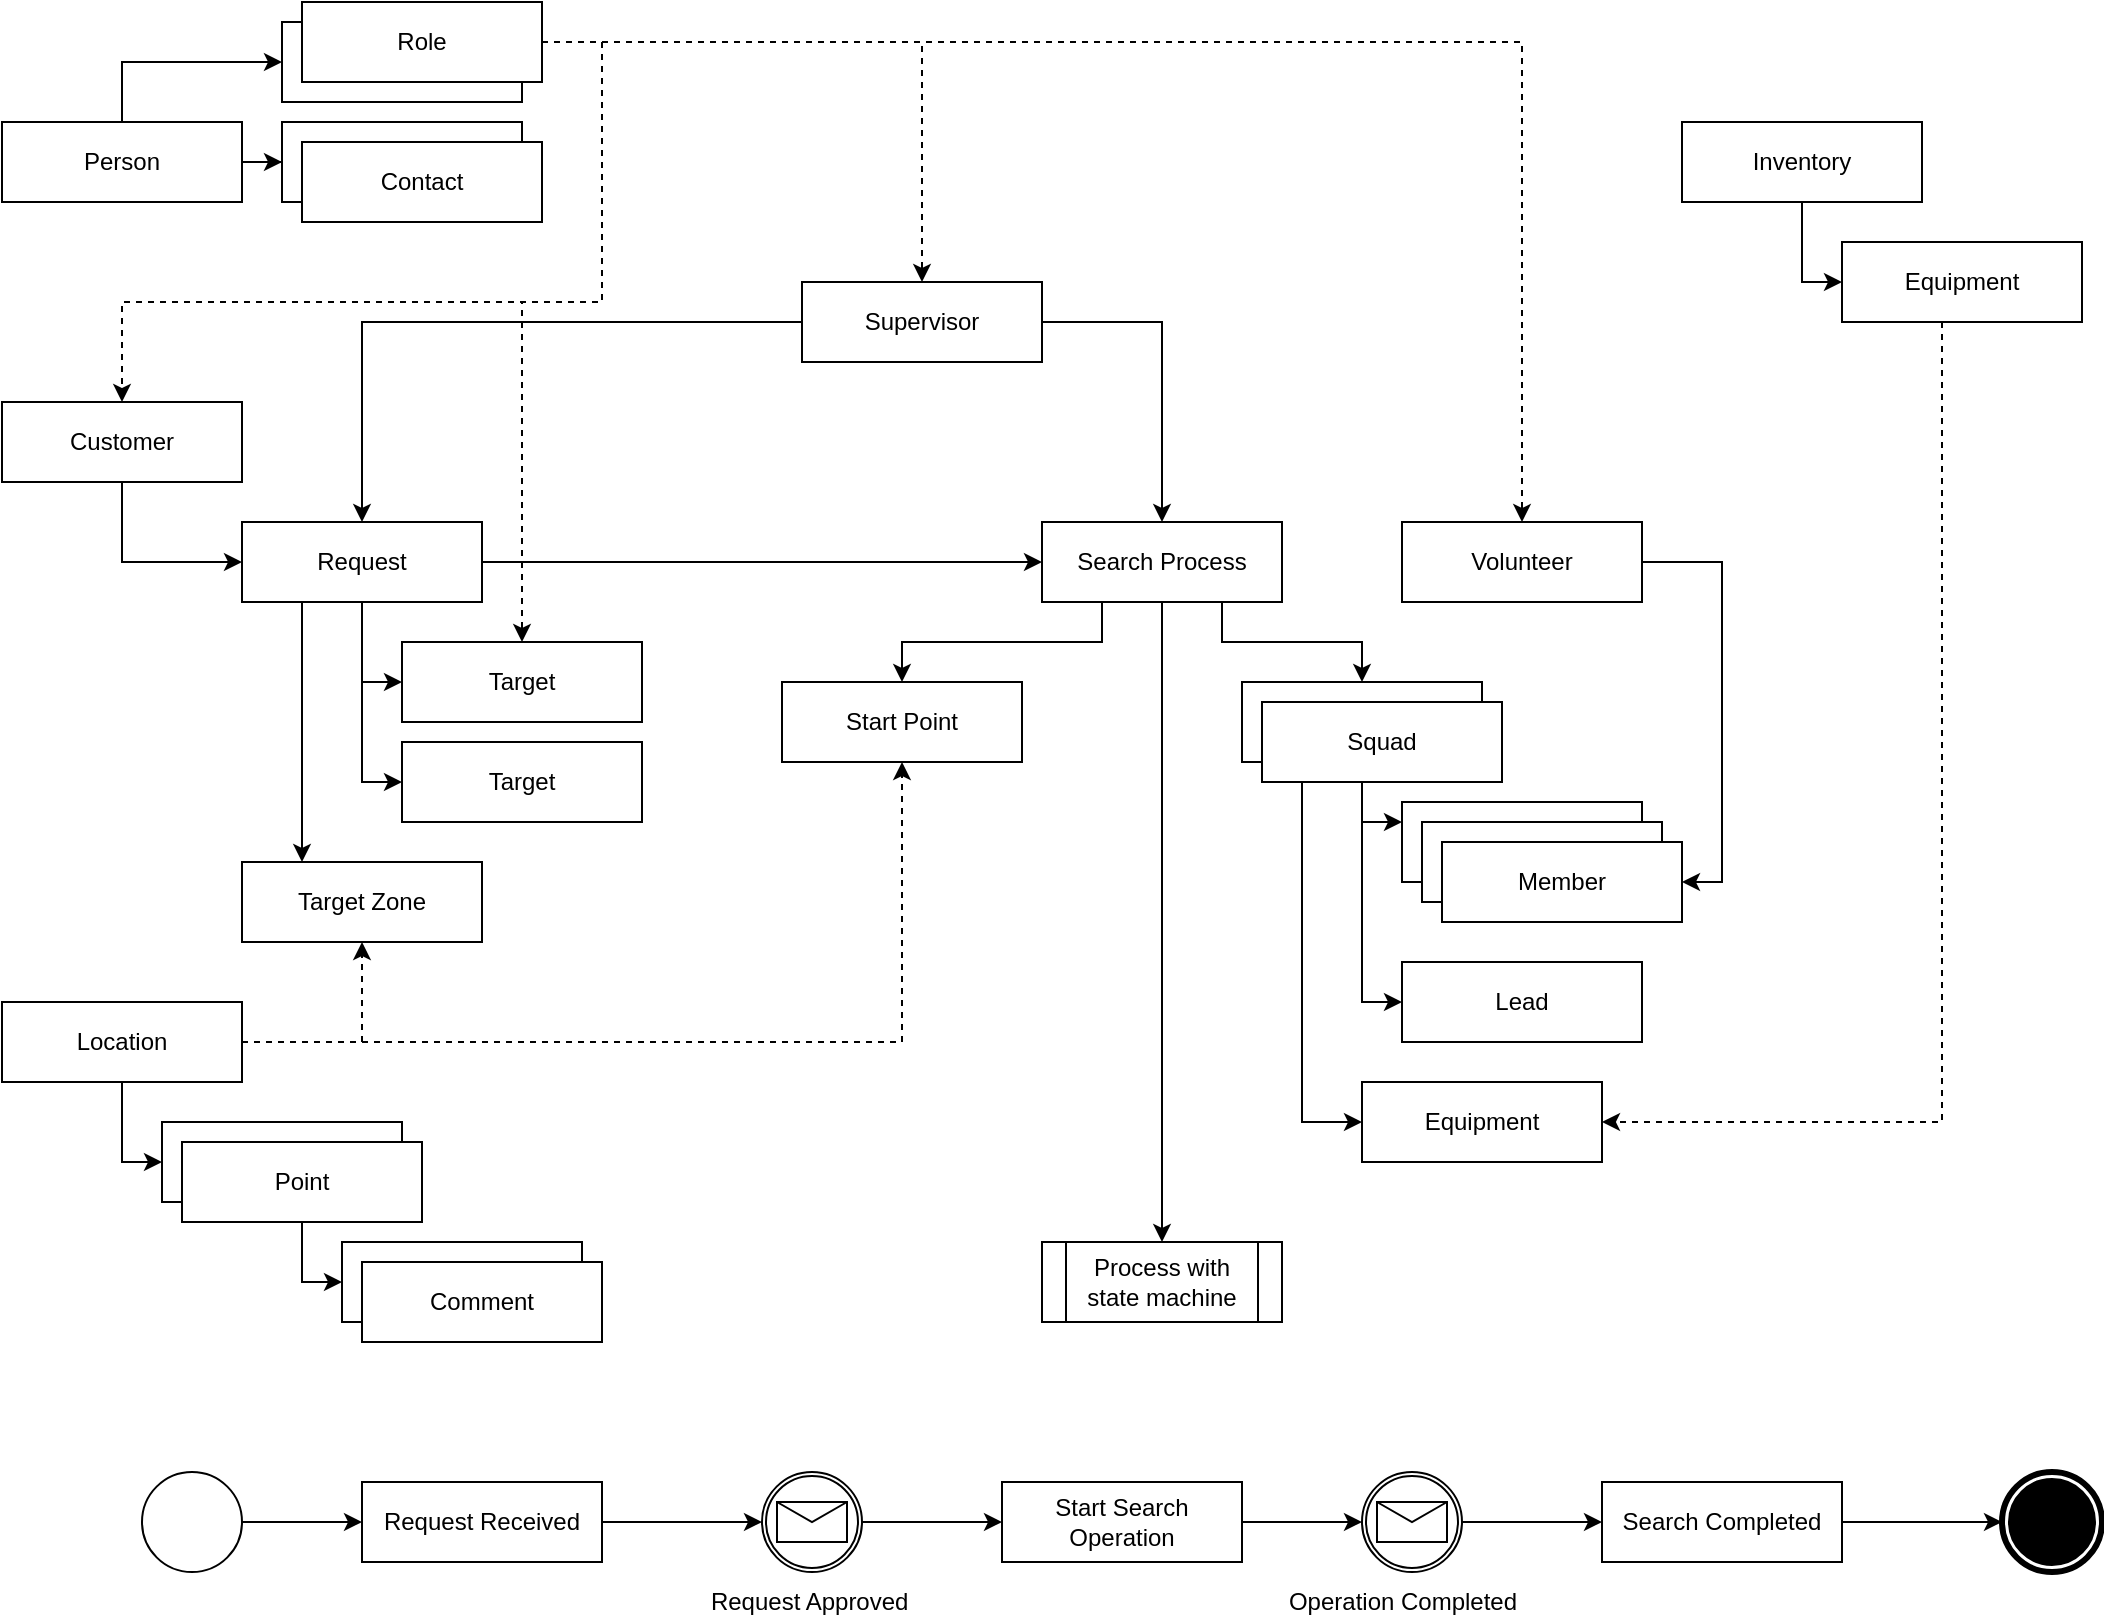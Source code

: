 <mxfile version="14.9.6" type="device" pages="2"><diagram id="KdtRQJucfkazm18ABaqT" name="Modules"><mxGraphModel dx="1024" dy="1428" grid="1" gridSize="10" guides="1" tooltips="1" connect="1" arrows="1" fold="1" page="1" pageScale="1" pageWidth="1169" pageHeight="827" math="0" shadow="0"><root><mxCell id="0"/><mxCell id="1" parent="0"/><mxCell id="B7nvgCFUWbz3gMAjWf-H-6" style="edgeStyle=orthogonalEdgeStyle;rounded=0;orthogonalLoop=1;jettySize=auto;html=1;entryX=0;entryY=0.5;entryDx=0;entryDy=0;" parent="1" source="B7nvgCFUWbz3gMAjWf-H-1" target="B7nvgCFUWbz3gMAjWf-H-4" edge="1"><mxGeometry relative="1" as="geometry"/></mxCell><mxCell id="B7nvgCFUWbz3gMAjWf-H-10" style="edgeStyle=orthogonalEdgeStyle;rounded=0;orthogonalLoop=1;jettySize=auto;html=1;entryX=0;entryY=0.5;entryDx=0;entryDy=0;" parent="1" source="B7nvgCFUWbz3gMAjWf-H-1" target="B7nvgCFUWbz3gMAjWf-H-9" edge="1"><mxGeometry relative="1" as="geometry"/></mxCell><mxCell id="B7nvgCFUWbz3gMAjWf-H-22" style="edgeStyle=orthogonalEdgeStyle;rounded=0;orthogonalLoop=1;jettySize=auto;html=1;entryX=0;entryY=0.5;entryDx=0;entryDy=0;" parent="1" source="B7nvgCFUWbz3gMAjWf-H-1" target="B7nvgCFUWbz3gMAjWf-H-21" edge="1"><mxGeometry relative="1" as="geometry"/></mxCell><mxCell id="B7nvgCFUWbz3gMAjWf-H-30" style="edgeStyle=orthogonalEdgeStyle;rounded=0;orthogonalLoop=1;jettySize=auto;html=1;entryX=0.25;entryY=0;entryDx=0;entryDy=0;" parent="1" source="B7nvgCFUWbz3gMAjWf-H-1" target="B7nvgCFUWbz3gMAjWf-H-29" edge="1"><mxGeometry relative="1" as="geometry"><Array as="points"><mxPoint x="190" y="150"/><mxPoint x="190" y="150"/></Array></mxGeometry></mxCell><mxCell id="B7nvgCFUWbz3gMAjWf-H-1" value="Request" style="rounded=0;whiteSpace=wrap;html=1;" parent="1" vertex="1"><mxGeometry x="160" y="80" width="120" height="40" as="geometry"/></mxCell><mxCell id="B7nvgCFUWbz3gMAjWf-H-8" style="edgeStyle=orthogonalEdgeStyle;rounded=0;orthogonalLoop=1;jettySize=auto;html=1;" parent="1" source="B7nvgCFUWbz3gMAjWf-H-2" target="B7nvgCFUWbz3gMAjWf-H-7" edge="1"><mxGeometry relative="1" as="geometry"/></mxCell><mxCell id="B7nvgCFUWbz3gMAjWf-H-24" style="edgeStyle=orthogonalEdgeStyle;rounded=0;orthogonalLoop=1;jettySize=auto;html=1;entryX=0.5;entryY=0;entryDx=0;entryDy=0;exitX=1;exitY=0.5;exitDx=0;exitDy=0;dashed=1;" parent="1" source="JyZ5vHe0d62HojfslXyS-4" target="B7nvgCFUWbz3gMAjWf-H-20" edge="1"><mxGeometry relative="1" as="geometry"><Array as="points"><mxPoint x="500" y="-160"/></Array></mxGeometry></mxCell><mxCell id="B7nvgCFUWbz3gMAjWf-H-27" style="edgeStyle=orthogonalEdgeStyle;rounded=0;orthogonalLoop=1;jettySize=auto;html=1;dashed=1;exitX=1;exitY=0.5;exitDx=0;exitDy=0;entryX=0.5;entryY=0;entryDx=0;entryDy=0;" parent="1" source="JyZ5vHe0d62HojfslXyS-4" target="B7nvgCFUWbz3gMAjWf-H-25" edge="1"><mxGeometry relative="1" as="geometry"><mxPoint x="70" y="30" as="targetPoint"/><Array as="points"><mxPoint x="340" y="-160"/><mxPoint x="340" y="-30"/><mxPoint x="100" y="-30"/></Array></mxGeometry></mxCell><mxCell id="B7nvgCFUWbz3gMAjWf-H-28" style="edgeStyle=orthogonalEdgeStyle;rounded=0;orthogonalLoop=1;jettySize=auto;html=1;dashed=1;exitX=1;exitY=0.5;exitDx=0;exitDy=0;" parent="1" source="JyZ5vHe0d62HojfslXyS-4" target="B7nvgCFUWbz3gMAjWf-H-4" edge="1"><mxGeometry relative="1" as="geometry"><Array as="points"><mxPoint x="340" y="-160"/><mxPoint x="340" y="-30"/><mxPoint x="300" y="-30"/></Array></mxGeometry></mxCell><mxCell id="B7nvgCFUWbz3gMAjWf-H-41" style="edgeStyle=orthogonalEdgeStyle;rounded=0;orthogonalLoop=1;jettySize=auto;html=1;dashed=1;exitX=1;exitY=0.5;exitDx=0;exitDy=0;entryX=0.5;entryY=0;entryDx=0;entryDy=0;" parent="1" source="JyZ5vHe0d62HojfslXyS-4" target="vub2YXF9Y42yH4G1IhqJ-2" edge="1"><mxGeometry relative="1" as="geometry"><Array as="points"><mxPoint x="800" y="-160"/><mxPoint x="800" y="70"/></Array><mxPoint x="880" y="40" as="targetPoint"/></mxGeometry></mxCell><mxCell id="JyZ5vHe0d62HojfslXyS-3" style="edgeStyle=orthogonalEdgeStyle;rounded=0;orthogonalLoop=1;jettySize=auto;html=1;entryX=0;entryY=0.5;entryDx=0;entryDy=0;" parent="1" source="B7nvgCFUWbz3gMAjWf-H-2" target="JyZ5vHe0d62HojfslXyS-1" edge="1"><mxGeometry relative="1" as="geometry"><Array as="points"><mxPoint x="100" y="-150"/></Array></mxGeometry></mxCell><mxCell id="B7nvgCFUWbz3gMAjWf-H-2" value="Person" style="rounded=0;whiteSpace=wrap;html=1;" parent="1" vertex="1"><mxGeometry x="40" y="-120" width="120" height="40" as="geometry"/></mxCell><mxCell id="B7nvgCFUWbz3gMAjWf-H-4" value="Target" style="rounded=0;whiteSpace=wrap;html=1;" parent="1" vertex="1"><mxGeometry x="240" y="140" width="120" height="40" as="geometry"/></mxCell><mxCell id="B7nvgCFUWbz3gMAjWf-H-7" value="Contact" style="rounded=0;whiteSpace=wrap;html=1;" parent="1" vertex="1"><mxGeometry x="180" y="-120" width="120" height="40" as="geometry"/></mxCell><mxCell id="B7nvgCFUWbz3gMAjWf-H-9" value="Target" style="rounded=0;whiteSpace=wrap;html=1;" parent="1" vertex="1"><mxGeometry x="240" y="190" width="120" height="40" as="geometry"/></mxCell><mxCell id="B7nvgCFUWbz3gMAjWf-H-14" style="edgeStyle=orthogonalEdgeStyle;rounded=0;orthogonalLoop=1;jettySize=auto;html=1;entryX=0;entryY=0.5;entryDx=0;entryDy=0;" parent="1" source="B7nvgCFUWbz3gMAjWf-H-11" target="B7nvgCFUWbz3gMAjWf-H-13" edge="1"><mxGeometry relative="1" as="geometry"/></mxCell><mxCell id="B7nvgCFUWbz3gMAjWf-H-31" style="edgeStyle=orthogonalEdgeStyle;rounded=0;orthogonalLoop=1;jettySize=auto;html=1;entryX=0.5;entryY=1;entryDx=0;entryDy=0;exitX=1;exitY=0.5;exitDx=0;exitDy=0;dashed=1;" parent="1" source="B7nvgCFUWbz3gMAjWf-H-11" target="B7nvgCFUWbz3gMAjWf-H-29" edge="1"><mxGeometry relative="1" as="geometry"/></mxCell><mxCell id="B7nvgCFUWbz3gMAjWf-H-36" style="edgeStyle=orthogonalEdgeStyle;rounded=0;orthogonalLoop=1;jettySize=auto;html=1;entryX=0.5;entryY=1;entryDx=0;entryDy=0;dashed=1;" parent="1" source="B7nvgCFUWbz3gMAjWf-H-11" target="B7nvgCFUWbz3gMAjWf-H-32" edge="1"><mxGeometry relative="1" as="geometry"/></mxCell><mxCell id="B7nvgCFUWbz3gMAjWf-H-11" value="Location" style="rounded=0;whiteSpace=wrap;html=1;" parent="1" vertex="1"><mxGeometry x="40" y="320" width="120" height="40" as="geometry"/></mxCell><mxCell id="B7nvgCFUWbz3gMAjWf-H-13" value="Point" style="rounded=0;whiteSpace=wrap;html=1;" parent="1" vertex="1"><mxGeometry x="120" y="380" width="120" height="40" as="geometry"/></mxCell><mxCell id="B7nvgCFUWbz3gMAjWf-H-17" style="edgeStyle=orthogonalEdgeStyle;rounded=0;orthogonalLoop=1;jettySize=auto;html=1;entryX=0;entryY=0.5;entryDx=0;entryDy=0;" parent="1" source="B7nvgCFUWbz3gMAjWf-H-15" target="B7nvgCFUWbz3gMAjWf-H-16" edge="1"><mxGeometry relative="1" as="geometry"/></mxCell><mxCell id="B7nvgCFUWbz3gMAjWf-H-15" value="Point" style="rounded=0;whiteSpace=wrap;html=1;" parent="1" vertex="1"><mxGeometry x="130" y="390" width="120" height="40" as="geometry"/></mxCell><mxCell id="B7nvgCFUWbz3gMAjWf-H-16" value="Comment" style="rounded=0;whiteSpace=wrap;html=1;" parent="1" vertex="1"><mxGeometry x="210" y="440" width="120" height="40" as="geometry"/></mxCell><mxCell id="B7nvgCFUWbz3gMAjWf-H-23" style="edgeStyle=orthogonalEdgeStyle;rounded=0;orthogonalLoop=1;jettySize=auto;html=1;entryX=0.5;entryY=0;entryDx=0;entryDy=0;" parent="1" source="B7nvgCFUWbz3gMAjWf-H-20" target="B7nvgCFUWbz3gMAjWf-H-21" edge="1"><mxGeometry relative="1" as="geometry"><Array as="points"><mxPoint x="620" y="-20"/></Array></mxGeometry></mxCell><mxCell id="8HDO6G3wAGxsyHpPZNoE-1" style="edgeStyle=orthogonalEdgeStyle;rounded=0;orthogonalLoop=1;jettySize=auto;html=1;entryX=0.5;entryY=0;entryDx=0;entryDy=0;" parent="1" source="B7nvgCFUWbz3gMAjWf-H-20" target="B7nvgCFUWbz3gMAjWf-H-1" edge="1"><mxGeometry relative="1" as="geometry"/></mxCell><mxCell id="B7nvgCFUWbz3gMAjWf-H-20" value="Supervisor" style="rounded=0;whiteSpace=wrap;html=1;" parent="1" vertex="1"><mxGeometry x="440" y="-40" width="120" height="40" as="geometry"/></mxCell><mxCell id="B7nvgCFUWbz3gMAjWf-H-33" style="edgeStyle=orthogonalEdgeStyle;rounded=0;orthogonalLoop=1;jettySize=auto;html=1;exitX=0.25;exitY=1;exitDx=0;exitDy=0;" parent="1" source="B7nvgCFUWbz3gMAjWf-H-21" target="B7nvgCFUWbz3gMAjWf-H-32" edge="1"><mxGeometry relative="1" as="geometry"><Array as="points"><mxPoint x="590" y="140"/><mxPoint x="490" y="140"/></Array></mxGeometry></mxCell><mxCell id="B7nvgCFUWbz3gMAjWf-H-35" style="edgeStyle=orthogonalEdgeStyle;rounded=0;orthogonalLoop=1;jettySize=auto;html=1;exitX=0.75;exitY=1;exitDx=0;exitDy=0;" parent="1" source="B7nvgCFUWbz3gMAjWf-H-21" target="B7nvgCFUWbz3gMAjWf-H-34" edge="1"><mxGeometry relative="1" as="geometry"/></mxCell><mxCell id="B7nvgCFUWbz3gMAjWf-H-51" style="edgeStyle=orthogonalEdgeStyle;rounded=0;orthogonalLoop=1;jettySize=auto;html=1;entryX=0.5;entryY=0;entryDx=0;entryDy=0;" parent="1" source="B7nvgCFUWbz3gMAjWf-H-21" target="B7nvgCFUWbz3gMAjWf-H-50" edge="1"><mxGeometry relative="1" as="geometry"/></mxCell><mxCell id="B7nvgCFUWbz3gMAjWf-H-21" value="Search Process" style="rounded=0;whiteSpace=wrap;html=1;" parent="1" vertex="1"><mxGeometry x="560" y="80" width="120" height="40" as="geometry"/></mxCell><mxCell id="B7nvgCFUWbz3gMAjWf-H-26" style="edgeStyle=orthogonalEdgeStyle;rounded=0;orthogonalLoop=1;jettySize=auto;html=1;entryX=0;entryY=0.5;entryDx=0;entryDy=0;" parent="1" source="B7nvgCFUWbz3gMAjWf-H-25" target="B7nvgCFUWbz3gMAjWf-H-1" edge="1"><mxGeometry relative="1" as="geometry"/></mxCell><mxCell id="B7nvgCFUWbz3gMAjWf-H-25" value="Customer" style="rounded=0;whiteSpace=wrap;html=1;" parent="1" vertex="1"><mxGeometry x="40" y="20" width="120" height="40" as="geometry"/></mxCell><mxCell id="B7nvgCFUWbz3gMAjWf-H-29" value="Target Zone" style="rounded=0;whiteSpace=wrap;html=1;" parent="1" vertex="1"><mxGeometry x="160" y="250" width="120" height="40" as="geometry"/></mxCell><mxCell id="B7nvgCFUWbz3gMAjWf-H-32" value="Start Point" style="rounded=0;whiteSpace=wrap;html=1;" parent="1" vertex="1"><mxGeometry x="430" y="160" width="120" height="40" as="geometry"/></mxCell><mxCell id="B7nvgCFUWbz3gMAjWf-H-38" style="edgeStyle=orthogonalEdgeStyle;rounded=0;orthogonalLoop=1;jettySize=auto;html=1;entryX=0;entryY=0.25;entryDx=0;entryDy=0;" parent="1" source="B7nvgCFUWbz3gMAjWf-H-34" target="B7nvgCFUWbz3gMAjWf-H-37" edge="1"><mxGeometry relative="1" as="geometry"/></mxCell><mxCell id="B7nvgCFUWbz3gMAjWf-H-43" style="edgeStyle=orthogonalEdgeStyle;rounded=0;orthogonalLoop=1;jettySize=auto;html=1;entryX=0;entryY=0.5;entryDx=0;entryDy=0;" parent="1" source="B7nvgCFUWbz3gMAjWf-H-34" target="B7nvgCFUWbz3gMAjWf-H-42" edge="1"><mxGeometry relative="1" as="geometry"/></mxCell><mxCell id="B7nvgCFUWbz3gMAjWf-H-45" style="edgeStyle=orthogonalEdgeStyle;rounded=0;orthogonalLoop=1;jettySize=auto;html=1;entryX=0;entryY=0.5;entryDx=0;entryDy=0;exitX=0.25;exitY=1;exitDx=0;exitDy=0;" parent="1" source="B7nvgCFUWbz3gMAjWf-H-34" target="B7nvgCFUWbz3gMAjWf-H-44" edge="1"><mxGeometry relative="1" as="geometry"/></mxCell><mxCell id="B7nvgCFUWbz3gMAjWf-H-34" value="Squad" style="rounded=0;whiteSpace=wrap;html=1;" parent="1" vertex="1"><mxGeometry x="660" y="160" width="120" height="40" as="geometry"/></mxCell><mxCell id="B7nvgCFUWbz3gMAjWf-H-37" value="Volunteer" style="rounded=0;whiteSpace=wrap;html=1;" parent="1" vertex="1"><mxGeometry x="740" y="220" width="120" height="40" as="geometry"/></mxCell><mxCell id="B7nvgCFUWbz3gMAjWf-H-39" value="Volunteer" style="rounded=0;whiteSpace=wrap;html=1;" parent="1" vertex="1"><mxGeometry x="750" y="230" width="120" height="40" as="geometry"/></mxCell><mxCell id="B7nvgCFUWbz3gMAjWf-H-40" value="Member" style="rounded=0;whiteSpace=wrap;html=1;" parent="1" vertex="1"><mxGeometry x="760" y="240" width="120" height="40" as="geometry"/></mxCell><mxCell id="B7nvgCFUWbz3gMAjWf-H-42" value="Lead" style="rounded=0;whiteSpace=wrap;html=1;" parent="1" vertex="1"><mxGeometry x="740" y="300" width="120" height="40" as="geometry"/></mxCell><mxCell id="B7nvgCFUWbz3gMAjWf-H-44" value="Equipment" style="rounded=0;whiteSpace=wrap;html=1;" parent="1" vertex="1"><mxGeometry x="720" y="360" width="120" height="40" as="geometry"/></mxCell><mxCell id="B7nvgCFUWbz3gMAjWf-H-48" style="edgeStyle=orthogonalEdgeStyle;rounded=0;orthogonalLoop=1;jettySize=auto;html=1;entryX=0;entryY=0.5;entryDx=0;entryDy=0;" parent="1" source="B7nvgCFUWbz3gMAjWf-H-46" target="B7nvgCFUWbz3gMAjWf-H-47" edge="1"><mxGeometry relative="1" as="geometry"/></mxCell><mxCell id="B7nvgCFUWbz3gMAjWf-H-46" value="Inventory" style="rounded=0;whiteSpace=wrap;html=1;" parent="1" vertex="1"><mxGeometry x="880" y="-120" width="120" height="40" as="geometry"/></mxCell><mxCell id="B7nvgCFUWbz3gMAjWf-H-49" style="edgeStyle=orthogonalEdgeStyle;rounded=0;orthogonalLoop=1;jettySize=auto;html=1;entryX=1;entryY=0.5;entryDx=0;entryDy=0;dashed=1;" parent="1" source="B7nvgCFUWbz3gMAjWf-H-47" target="B7nvgCFUWbz3gMAjWf-H-44" edge="1"><mxGeometry relative="1" as="geometry"><Array as="points"><mxPoint x="1010" y="380"/></Array></mxGeometry></mxCell><mxCell id="B7nvgCFUWbz3gMAjWf-H-47" value="Equipment" style="rounded=0;whiteSpace=wrap;html=1;" parent="1" vertex="1"><mxGeometry x="960" y="-60" width="120" height="40" as="geometry"/></mxCell><mxCell id="B7nvgCFUWbz3gMAjWf-H-50" value="Process with state machine" style="shape=process;whiteSpace=wrap;html=1;backgroundOutline=1;" parent="1" vertex="1"><mxGeometry x="560" y="440" width="120" height="40" as="geometry"/></mxCell><mxCell id="B7nvgCFUWbz3gMAjWf-H-54" style="edgeStyle=orthogonalEdgeStyle;rounded=0;orthogonalLoop=1;jettySize=auto;html=1;entryX=0;entryY=0.5;entryDx=0;entryDy=0;exitX=1;exitY=0.5;exitDx=0;exitDy=0;exitPerimeter=0;" parent="1" source="B7nvgCFUWbz3gMAjWf-H-56" target="B7nvgCFUWbz3gMAjWf-H-53" edge="1"><mxGeometry relative="1" as="geometry"><mxPoint x="160" y="580" as="sourcePoint"/></mxGeometry></mxCell><mxCell id="B7nvgCFUWbz3gMAjWf-H-79" style="edgeStyle=orthogonalEdgeStyle;rounded=0;orthogonalLoop=1;jettySize=auto;html=1;" parent="1" source="B7nvgCFUWbz3gMAjWf-H-53" target="B7nvgCFUWbz3gMAjWf-H-78" edge="1"><mxGeometry relative="1" as="geometry"/></mxCell><mxCell id="B7nvgCFUWbz3gMAjWf-H-53" value="Request Received" style="rounded=0;whiteSpace=wrap;html=1;" parent="1" vertex="1"><mxGeometry x="220" y="560" width="120" height="40" as="geometry"/></mxCell><mxCell id="B7nvgCFUWbz3gMAjWf-H-56" value="" style="points=[[0.145,0.145,0],[0.5,0,0],[0.855,0.145,0],[1,0.5,0],[0.855,0.855,0],[0.5,1,0],[0.145,0.855,0],[0,0.5,0]];shape=mxgraph.bpmn.event;html=1;verticalLabelPosition=bottom;labelBackgroundColor=#ffffff;verticalAlign=top;align=center;perimeter=ellipsePerimeter;outlineConnect=0;aspect=fixed;outline=standard;symbol=general;" parent="1" vertex="1"><mxGeometry x="110" y="555" width="50" height="50" as="geometry"/></mxCell><mxCell id="B7nvgCFUWbz3gMAjWf-H-76" style="edgeStyle=orthogonalEdgeStyle;rounded=0;orthogonalLoop=1;jettySize=auto;html=1;entryX=0;entryY=0.5;entryDx=0;entryDy=0;entryPerimeter=0;" parent="1" source="B7nvgCFUWbz3gMAjWf-H-62" target="B7nvgCFUWbz3gMAjWf-H-67" edge="1"><mxGeometry relative="1" as="geometry"/></mxCell><mxCell id="B7nvgCFUWbz3gMAjWf-H-62" value="Start Search Operation" style="rounded=0;whiteSpace=wrap;html=1;" parent="1" vertex="1"><mxGeometry x="540" y="560" width="120" height="40" as="geometry"/></mxCell><mxCell id="B7nvgCFUWbz3gMAjWf-H-77" style="edgeStyle=orthogonalEdgeStyle;rounded=0;orthogonalLoop=1;jettySize=auto;html=1;entryX=0;entryY=0.5;entryDx=0;entryDy=0;" parent="1" source="B7nvgCFUWbz3gMAjWf-H-67" target="B7nvgCFUWbz3gMAjWf-H-70" edge="1"><mxGeometry relative="1" as="geometry"/></mxCell><mxCell id="B7nvgCFUWbz3gMAjWf-H-67" value="" style="points=[[0.145,0.145,0],[0.5,0,0],[0.855,0.145,0],[1,0.5,0],[0.855,0.855,0],[0.5,1,0],[0.145,0.855,0],[0,0.5,0]];shape=mxgraph.bpmn.event;html=1;verticalLabelPosition=bottom;labelBackgroundColor=#ffffff;verticalAlign=top;align=center;perimeter=ellipsePerimeter;outlineConnect=0;aspect=fixed;outline=catching;symbol=message;" parent="1" vertex="1"><mxGeometry x="720" y="555" width="50" height="50" as="geometry"/></mxCell><mxCell id="B7nvgCFUWbz3gMAjWf-H-75" style="edgeStyle=orthogonalEdgeStyle;rounded=0;orthogonalLoop=1;jettySize=auto;html=1;entryX=0;entryY=0.5;entryDx=0;entryDy=0;entryPerimeter=0;" parent="1" source="B7nvgCFUWbz3gMAjWf-H-70" target="B7nvgCFUWbz3gMAjWf-H-74" edge="1"><mxGeometry relative="1" as="geometry"/></mxCell><mxCell id="B7nvgCFUWbz3gMAjWf-H-70" value="Search Completed" style="rounded=0;whiteSpace=wrap;html=1;" parent="1" vertex="1"><mxGeometry x="840" y="560" width="120" height="40" as="geometry"/></mxCell><mxCell id="B7nvgCFUWbz3gMAjWf-H-74" value="" style="points=[[0.145,0.145,0],[0.5,0,0],[0.855,0.145,0],[1,0.5,0],[0.855,0.855,0],[0.5,1,0],[0.145,0.855,0],[0,0.5,0]];shape=mxgraph.bpmn.event;html=1;verticalLabelPosition=bottom;labelBackgroundColor=#ffffff;verticalAlign=top;align=center;perimeter=ellipsePerimeter;outlineConnect=0;aspect=fixed;outline=end;symbol=terminate;" parent="1" vertex="1"><mxGeometry x="1040" y="555" width="50" height="50" as="geometry"/></mxCell><mxCell id="B7nvgCFUWbz3gMAjWf-H-80" style="edgeStyle=orthogonalEdgeStyle;rounded=0;orthogonalLoop=1;jettySize=auto;html=1;" parent="1" source="B7nvgCFUWbz3gMAjWf-H-78" target="B7nvgCFUWbz3gMAjWf-H-62" edge="1"><mxGeometry relative="1" as="geometry"/></mxCell><mxCell id="B7nvgCFUWbz3gMAjWf-H-78" value="" style="points=[[0.145,0.145,0],[0.5,0,0],[0.855,0.145,0],[1,0.5,0],[0.855,0.855,0],[0.5,1,0],[0.145,0.855,0],[0,0.5,0]];shape=mxgraph.bpmn.event;html=1;verticalLabelPosition=bottom;labelBackgroundColor=#ffffff;verticalAlign=top;align=center;perimeter=ellipsePerimeter;outlineConnect=0;aspect=fixed;outline=catching;symbol=message;" parent="1" vertex="1"><mxGeometry x="420" y="555" width="50" height="50" as="geometry"/></mxCell><mxCell id="B7nvgCFUWbz3gMAjWf-H-81" value="Request Approved&amp;nbsp;" style="text;html=1;align=center;verticalAlign=middle;resizable=0;points=[];autosize=1;strokeColor=none;" parent="1" vertex="1"><mxGeometry x="385" y="610" width="120" height="20" as="geometry"/></mxCell><mxCell id="B7nvgCFUWbz3gMAjWf-H-82" value="Operation Completed" style="text;html=1;align=center;verticalAlign=middle;resizable=0;points=[];autosize=1;strokeColor=none;" parent="1" vertex="1"><mxGeometry x="675" y="610" width="130" height="20" as="geometry"/></mxCell><mxCell id="JyZ5vHe0d62HojfslXyS-1" value="Role" style="rounded=0;whiteSpace=wrap;html=1;" parent="1" vertex="1"><mxGeometry x="180" y="-170" width="120" height="40" as="geometry"/></mxCell><mxCell id="JyZ5vHe0d62HojfslXyS-4" value="Role" style="rounded=0;whiteSpace=wrap;html=1;" parent="1" vertex="1"><mxGeometry x="190" y="-180" width="120" height="40" as="geometry"/></mxCell><mxCell id="JyZ5vHe0d62HojfslXyS-5" value="Contact" style="rounded=0;whiteSpace=wrap;html=1;" parent="1" vertex="1"><mxGeometry x="190" y="-110" width="120" height="40" as="geometry"/></mxCell><mxCell id="JyZ5vHe0d62HojfslXyS-6" value="Comment" style="rounded=0;whiteSpace=wrap;html=1;" parent="1" vertex="1"><mxGeometry x="220" y="450" width="120" height="40" as="geometry"/></mxCell><mxCell id="vub2YXF9Y42yH4G1IhqJ-1" value="Squad" style="rounded=0;whiteSpace=wrap;html=1;" parent="1" vertex="1"><mxGeometry x="670" y="170" width="120" height="40" as="geometry"/></mxCell><mxCell id="vub2YXF9Y42yH4G1IhqJ-3" style="edgeStyle=orthogonalEdgeStyle;rounded=0;orthogonalLoop=1;jettySize=auto;html=1;entryX=1;entryY=0.5;entryDx=0;entryDy=0;" parent="1" source="vub2YXF9Y42yH4G1IhqJ-2" target="B7nvgCFUWbz3gMAjWf-H-40" edge="1"><mxGeometry relative="1" as="geometry"><Array as="points"><mxPoint x="900" y="100"/><mxPoint x="900" y="260"/></Array></mxGeometry></mxCell><mxCell id="vub2YXF9Y42yH4G1IhqJ-2" value="Volunteer" style="rounded=0;whiteSpace=wrap;html=1;" parent="1" vertex="1"><mxGeometry x="740" y="80" width="120" height="40" as="geometry"/></mxCell></root></mxGraphModel></diagram><diagram id="NUiuAb4F3-JEJMmQn4fz" name="Person Flow"><mxGraphModel dx="1024" dy="601" grid="1" gridSize="10" guides="1" tooltips="1" connect="1" arrows="1" fold="1" page="1" pageScale="1" pageWidth="1169" pageHeight="827" math="0" shadow="0"><root><mxCell id="b0l6R2EjC7RRXxZMcc5v-0"/><mxCell id="b0l6R2EjC7RRXxZMcc5v-1" parent="b0l6R2EjC7RRXxZMcc5v-0"/><mxCell id="b0l6R2EjC7RRXxZMcc5v-2" value="Actor" style="shape=umlActor;verticalLabelPosition=bottom;verticalAlign=top;html=1;outlineConnect=0;" vertex="1" parent="b0l6R2EjC7RRXxZMcc5v-1"><mxGeometry x="130" y="110" width="30" height="60" as="geometry"/></mxCell><mxCell id="b0l6R2EjC7RRXxZMcc5v-3" value="" style="endArrow=none;html=1;" edge="1" parent="b0l6R2EjC7RRXxZMcc5v-1"><mxGeometry width="50" height="50" relative="1" as="geometry"><mxPoint x="200" y="410" as="sourcePoint"/><mxPoint x="200" y="70" as="targetPoint"/></mxGeometry></mxCell><mxCell id="b0l6R2EjC7RRXxZMcc5v-4" value="" style="endArrow=none;html=1;" edge="1" parent="b0l6R2EjC7RRXxZMcc5v-1"><mxGeometry width="50" height="50" relative="1" as="geometry"><mxPoint x="480" y="410" as="sourcePoint"/><mxPoint x="480" y="70" as="targetPoint"/></mxGeometry></mxCell><mxCell id="b0l6R2EjC7RRXxZMcc5v-5" value="User" style="text;html=1;align=center;verticalAlign=middle;resizable=0;points=[];autosize=1;strokeColor=none;" vertex="1" parent="b0l6R2EjC7RRXxZMcc5v-1"><mxGeometry x="160" y="60" width="40" height="20" as="geometry"/></mxCell><mxCell id="b0l6R2EjC7RRXxZMcc5v-6" value="SRS" style="text;html=1;align=center;verticalAlign=middle;resizable=0;points=[];autosize=1;strokeColor=none;" vertex="1" parent="b0l6R2EjC7RRXxZMcc5v-1"><mxGeometry x="480" y="60" width="40" height="20" as="geometry"/></mxCell><mxCell id="b0l6R2EjC7RRXxZMcc5v-7" value="" style="endArrow=classic;html=1;" edge="1" parent="b0l6R2EjC7RRXxZMcc5v-1"><mxGeometry width="50" height="50" relative="1" as="geometry"><mxPoint x="200" y="120" as="sourcePoint"/><mxPoint x="480" y="120" as="targetPoint"/></mxGeometry></mxCell><mxCell id="b0l6R2EjC7RRXxZMcc5v-8" value="register" style="text;html=1;align=center;verticalAlign=middle;resizable=0;points=[];autosize=1;strokeColor=none;" vertex="1" parent="b0l6R2EjC7RRXxZMcc5v-1"><mxGeometry x="290" y="100" width="60" height="20" as="geometry"/></mxCell><mxCell id="b0l6R2EjC7RRXxZMcc5v-10" value="" style="rounded=0;whiteSpace=wrap;html=1;" vertex="1" parent="b0l6R2EjC7RRXxZMcc5v-1"><mxGeometry x="480" y="120" width="10" height="40" as="geometry"/></mxCell><mxCell id="b0l6R2EjC7RRXxZMcc5v-11" value="" style="endArrow=none;html=1;" edge="1" parent="b0l6R2EjC7RRXxZMcc5v-1"><mxGeometry width="50" height="50" relative="1" as="geometry"><mxPoint x="680" y="410" as="sourcePoint"/><mxPoint x="680" y="70" as="targetPoint"/></mxGeometry></mxCell><mxCell id="b0l6R2EjC7RRXxZMcc5v-12" value="" style="endArrow=classic;html=1;exitX=0.75;exitY=0;exitDx=0;exitDy=0;" edge="1" parent="b0l6R2EjC7RRXxZMcc5v-1" source="b0l6R2EjC7RRXxZMcc5v-10"><mxGeometry width="50" height="50" relative="1" as="geometry"><mxPoint x="520" y="200" as="sourcePoint"/><mxPoint x="680" y="120" as="targetPoint"/></mxGeometry></mxCell><mxCell id="b0l6R2EjC7RRXxZMcc5v-13" value="add new person" style="text;html=1;align=center;verticalAlign=middle;resizable=0;points=[];autosize=1;strokeColor=none;" vertex="1" parent="b0l6R2EjC7RRXxZMcc5v-1"><mxGeometry x="520" y="100" width="100" height="20" as="geometry"/></mxCell><mxCell id="b0l6R2EjC7RRXxZMcc5v-14" value="" style="endArrow=classic;html=1;exitX=1;exitY=1;exitDx=0;exitDy=0;" edge="1" parent="b0l6R2EjC7RRXxZMcc5v-1" source="b0l6R2EjC7RRXxZMcc5v-10"><mxGeometry width="50" height="50" relative="1" as="geometry"><mxPoint x="550" y="220" as="sourcePoint"/><mxPoint x="680" y="160" as="targetPoint"/></mxGeometry></mxCell><mxCell id="b0l6R2EjC7RRXxZMcc5v-15" value="add new contact" style="text;html=1;align=center;verticalAlign=middle;resizable=0;points=[];autosize=1;strokeColor=none;" vertex="1" parent="b0l6R2EjC7RRXxZMcc5v-1"><mxGeometry x="520" y="140" width="100" height="20" as="geometry"/></mxCell><mxCell id="b0l6R2EjC7RRXxZMcc5v-16" value="" style="rounded=0;whiteSpace=wrap;html=1;" vertex="1" parent="b0l6R2EjC7RRXxZMcc5v-1"><mxGeometry x="680" y="120" width="10" height="80" as="geometry"/></mxCell><mxCell id="b0l6R2EjC7RRXxZMcc5v-17" value="" style="endArrow=classic;html=1;exitX=0;exitY=1;exitDx=0;exitDy=0;" edge="1" parent="b0l6R2EjC7RRXxZMcc5v-1" source="b0l6R2EjC7RRXxZMcc5v-16"><mxGeometry width="50" height="50" relative="1" as="geometry"><mxPoint x="550" y="330" as="sourcePoint"/><mxPoint x="480" y="200" as="targetPoint"/></mxGeometry></mxCell><mxCell id="b0l6R2EjC7RRXxZMcc5v-18" value="" style="endArrow=classic;html=1;" edge="1" parent="b0l6R2EjC7RRXxZMcc5v-1"><mxGeometry width="50" height="50" relative="1" as="geometry"><mxPoint x="480" y="200" as="sourcePoint"/><mxPoint x="200" y="200" as="targetPoint"/></mxGeometry></mxCell><mxCell id="b0l6R2EjC7RRXxZMcc5v-19" value="" style="endArrow=classic;html=1;" edge="1" parent="b0l6R2EjC7RRXxZMcc5v-1"><mxGeometry width="50" height="50" relative="1" as="geometry"><mxPoint x="200" y="240" as="sourcePoint"/><mxPoint x="480" y="240" as="targetPoint"/></mxGeometry></mxCell><mxCell id="b0l6R2EjC7RRXxZMcc5v-20" value="login" style="text;html=1;align=center;verticalAlign=middle;resizable=0;points=[];autosize=1;strokeColor=none;" vertex="1" parent="b0l6R2EjC7RRXxZMcc5v-1"><mxGeometry x="300" y="220" width="40" height="20" as="geometry"/></mxCell><mxCell id="b0l6R2EjC7RRXxZMcc5v-22" value="" style="endArrow=classic;html=1;" edge="1" parent="b0l6R2EjC7RRXxZMcc5v-1"><mxGeometry width="50" height="50" relative="1" as="geometry"><mxPoint x="480" y="240" as="sourcePoint"/><mxPoint x="680" y="240" as="targetPoint"/></mxGeometry></mxCell><mxCell id="b0l6R2EjC7RRXxZMcc5v-23" value="auth" style="text;html=1;align=center;verticalAlign=middle;resizable=0;points=[];autosize=1;strokeColor=none;" vertex="1" parent="b0l6R2EjC7RRXxZMcc5v-1"><mxGeometry x="545" y="220" width="40" height="20" as="geometry"/></mxCell><mxCell id="b0l6R2EjC7RRXxZMcc5v-24" value="" style="endArrow=classic;html=1;" edge="1" parent="b0l6R2EjC7RRXxZMcc5v-1"><mxGeometry width="50" height="50" relative="1" as="geometry"><mxPoint x="680" y="280" as="sourcePoint"/><mxPoint x="480" y="280" as="targetPoint"/></mxGeometry></mxCell><mxCell id="b0l6R2EjC7RRXxZMcc5v-25" value="" style="rounded=0;whiteSpace=wrap;html=1;" vertex="1" parent="b0l6R2EjC7RRXxZMcc5v-1"><mxGeometry x="680" y="240" width="10" height="40" as="geometry"/></mxCell><mxCell id="b0l6R2EjC7RRXxZMcc5v-26" value="" style="endArrow=classic;html=1;" edge="1" parent="b0l6R2EjC7RRXxZMcc5v-1"><mxGeometry width="50" height="50" relative="1" as="geometry"><mxPoint x="480" y="280" as="sourcePoint"/><mxPoint x="200" y="280" as="targetPoint"/></mxGeometry></mxCell><mxCell id="b0l6R2EjC7RRXxZMcc5v-27" value="" style="rounded=0;whiteSpace=wrap;html=1;" vertex="1" parent="b0l6R2EjC7RRXxZMcc5v-1"><mxGeometry x="190" y="200" width="10" height="40" as="geometry"/></mxCell><mxCell id="b0l6R2EjC7RRXxZMcc5v-28" value="" style="rounded=0;whiteSpace=wrap;html=1;" vertex="1" parent="b0l6R2EjC7RRXxZMcc5v-1"><mxGeometry x="190" y="280" width="10" height="40" as="geometry"/></mxCell><mxCell id="b0l6R2EjC7RRXxZMcc5v-29" value="" style="endArrow=classic;html=1;exitX=1;exitY=1;exitDx=0;exitDy=0;" edge="1" parent="b0l6R2EjC7RRXxZMcc5v-1" source="b0l6R2EjC7RRXxZMcc5v-28"><mxGeometry width="50" height="50" relative="1" as="geometry"><mxPoint x="270" y="390" as="sourcePoint"/><mxPoint x="480" y="320" as="targetPoint"/></mxGeometry></mxCell><mxCell id="b0l6R2EjC7RRXxZMcc5v-30" value="select roles" style="text;html=1;align=center;verticalAlign=middle;resizable=0;points=[];autosize=1;strokeColor=none;" vertex="1" parent="b0l6R2EjC7RRXxZMcc5v-1"><mxGeometry x="280" y="300" width="80" height="20" as="geometry"/></mxCell><mxCell id="b0l6R2EjC7RRXxZMcc5v-31" value="" style="endArrow=classic;html=1;" edge="1" parent="b0l6R2EjC7RRXxZMcc5v-1"><mxGeometry width="50" height="50" relative="1" as="geometry"><mxPoint x="480" y="320" as="sourcePoint"/><mxPoint x="680" y="320" as="targetPoint"/></mxGeometry></mxCell><mxCell id="b0l6R2EjC7RRXxZMcc5v-32" value="" style="rounded=0;whiteSpace=wrap;html=1;" vertex="1" parent="b0l6R2EjC7RRXxZMcc5v-1"><mxGeometry x="680" y="320" width="10" height="40" as="geometry"/></mxCell><mxCell id="b0l6R2EjC7RRXxZMcc5v-33" value="add roles" style="text;html=1;align=center;verticalAlign=middle;resizable=0;points=[];autosize=1;strokeColor=none;" vertex="1" parent="b0l6R2EjC7RRXxZMcc5v-1"><mxGeometry x="530" y="300" width="70" height="20" as="geometry"/></mxCell><mxCell id="b0l6R2EjC7RRXxZMcc5v-34" value="" style="endArrow=classic;html=1;exitX=0;exitY=1;exitDx=0;exitDy=0;" edge="1" parent="b0l6R2EjC7RRXxZMcc5v-1" source="b0l6R2EjC7RRXxZMcc5v-32"><mxGeometry width="50" height="50" relative="1" as="geometry"><mxPoint x="590" y="470" as="sourcePoint"/><mxPoint x="200" y="360" as="targetPoint"/></mxGeometry></mxCell><mxCell id="b0l6R2EjC7RRXxZMcc5v-37" value="&lt;h1&gt;Customer&lt;/h1&gt;&lt;p&gt;Default role - current user is able to submit new search requests.&lt;br&gt;&lt;span&gt;Fill information about missing people.&lt;/span&gt;&lt;/p&gt;" style="text;html=1;strokeColor=none;fillColor=none;spacing=5;spacingTop=-20;whiteSpace=wrap;overflow=hidden;rounded=0;" vertex="1" parent="b0l6R2EjC7RRXxZMcc5v-1"><mxGeometry x="40" y="440" width="190" height="120" as="geometry"/></mxCell><mxCell id="b0l6R2EjC7RRXxZMcc5v-38" value="&lt;h1&gt;Supervisor&lt;/h1&gt;&lt;p&gt;Current role grants access to review search requests, check it and approve.&lt;br&gt;Requires assessment.&amp;nbsp;&lt;/p&gt;" style="text;html=1;strokeColor=none;fillColor=none;spacing=5;spacingTop=-20;whiteSpace=wrap;overflow=hidden;rounded=0;" vertex="1" parent="b0l6R2EjC7RRXxZMcc5v-1"><mxGeometry x="260" y="440" width="190" height="120" as="geometry"/></mxCell><mxCell id="b0l6R2EjC7RRXxZMcc5v-39" value="&lt;h1&gt;Target&lt;/h1&gt;&lt;p&gt;Missing person. Is added as default role for people from search request.&lt;/p&gt;" style="text;html=1;strokeColor=none;fillColor=none;spacing=5;spacingTop=-20;whiteSpace=wrap;overflow=hidden;rounded=0;" vertex="1" parent="b0l6R2EjC7RRXxZMcc5v-1"><mxGeometry x="480" y="440" width="190" height="120" as="geometry"/></mxCell><mxCell id="b0l6R2EjC7RRXxZMcc5v-40" value="&lt;h1&gt;Volunteer&lt;/h1&gt;&lt;p&gt;Current role grants access to be included into squads.&lt;br&gt;Any person can be a volunteer.&lt;br&gt;Volunteers are notified by the system with new requests&lt;/p&gt;" style="text;html=1;strokeColor=none;fillColor=none;spacing=5;spacingTop=-20;whiteSpace=wrap;overflow=hidden;rounded=0;" vertex="1" parent="b0l6R2EjC7RRXxZMcc5v-1"><mxGeometry x="680" y="440" width="190" height="120" as="geometry"/></mxCell></root></mxGraphModel></diagram></mxfile>